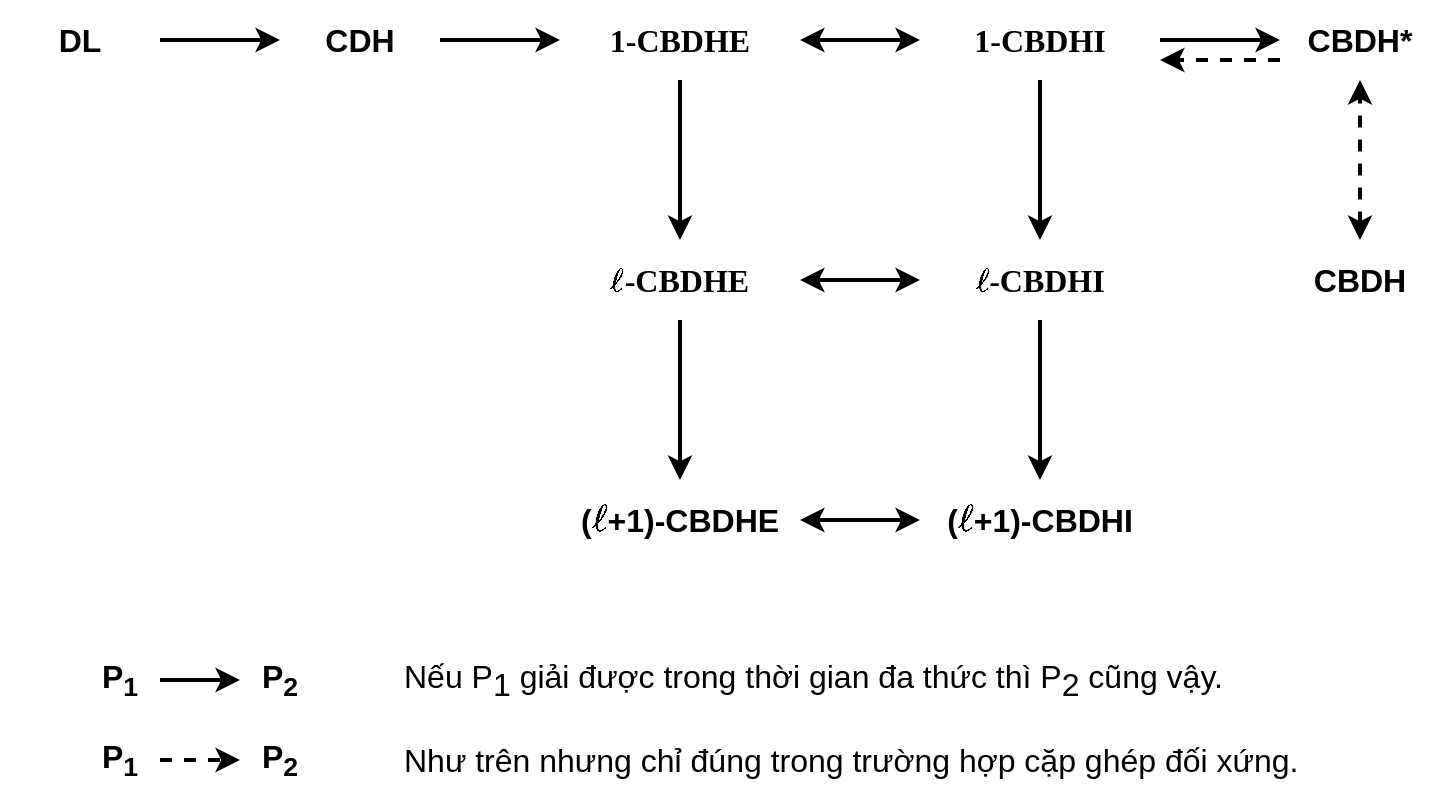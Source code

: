 <mxfile version="10.7.4"><diagram id="Mlw3SG7t6-g59mtkwV-7" name="Page-1"><mxGraphModel dx="1398" dy="781" grid="1" gridSize="10" guides="1" tooltips="1" connect="1" arrows="1" fold="1" page="1" pageScale="1" pageWidth="850" pageHeight="1100" math="1" shadow="0"><root><mxCell id="0"/><mxCell id="1" parent="0"/><mxCell id="oepxpTT8Pn4C3FP96cDV-48" value="" style="edgeStyle=orthogonalEdgeStyle;rounded=0;orthogonalLoop=1;jettySize=auto;html=1;fontFamily=Tahoma;fontSize=16;strokeWidth=2;" parent="1" source="oepxpTT8Pn4C3FP96cDV-1" target="oepxpTT8Pn4C3FP96cDV-7" edge="1"><mxGeometry relative="1" as="geometry"/></mxCell><mxCell id="oepxpTT8Pn4C3FP96cDV-1" value="DL" style="text;html=1;strokeColor=none;fillColor=none;align=center;verticalAlign=middle;whiteSpace=wrap;rounded=0;fontSize=16;fontStyle=1" parent="1" vertex="1"><mxGeometry x="80" y="120" width="80" height="40" as="geometry"/></mxCell><mxCell id="oepxpTT8Pn4C3FP96cDV-4" value="CBDH*" style="text;html=1;strokeColor=none;fillColor=none;align=center;verticalAlign=middle;whiteSpace=wrap;rounded=0;fontSize=16;fontStyle=1" parent="1" vertex="1"><mxGeometry x="720" y="120" width="80" height="40" as="geometry"/></mxCell><mxCell id="oepxpTT8Pn4C3FP96cDV-53" value="" style="edgeStyle=orthogonalEdgeStyle;rounded=0;orthogonalLoop=1;jettySize=auto;html=1;fontFamily=Tahoma;fontSize=16;strokeWidth=2;" parent="1" source="oepxpTT8Pn4C3FP96cDV-5" target="oepxpTT8Pn4C3FP96cDV-6" edge="1"><mxGeometry relative="1" as="geometry"/></mxCell><mxCell id="oepxpTT8Pn4C3FP96cDV-5" value="\(\ell\)-CBDHE" style="text;html=1;strokeColor=none;fillColor=none;align=center;verticalAlign=middle;whiteSpace=wrap;rounded=0;fontSize=16;fontStyle=1;fontFamily=Tahoma;" parent="1" vertex="1"><mxGeometry x="360" y="240" width="120" height="40" as="geometry"/></mxCell><mxCell id="oepxpTT8Pn4C3FP96cDV-6" value="(\(\ell\)+1)-CBDHE" style="text;html=1;strokeColor=none;fillColor=none;align=center;verticalAlign=middle;whiteSpace=wrap;rounded=0;fontSize=16;fontStyle=1" parent="1" vertex="1"><mxGeometry x="360" y="360" width="120" height="40" as="geometry"/></mxCell><mxCell id="oepxpTT8Pn4C3FP96cDV-49" value="" style="edgeStyle=orthogonalEdgeStyle;rounded=0;orthogonalLoop=1;jettySize=auto;html=1;fontFamily=Tahoma;fontSize=16;strokeWidth=2;" parent="1" source="oepxpTT8Pn4C3FP96cDV-7" target="oepxpTT8Pn4C3FP96cDV-27" edge="1"><mxGeometry relative="1" as="geometry"/></mxCell><mxCell id="oepxpTT8Pn4C3FP96cDV-7" value="CDH" style="text;html=1;strokeColor=none;fillColor=none;align=center;verticalAlign=middle;whiteSpace=wrap;rounded=0;fontSize=16;fontStyle=1" parent="1" vertex="1"><mxGeometry x="220" y="120" width="80" height="40" as="geometry"/></mxCell><mxCell id="oepxpTT8Pn4C3FP96cDV-55" value="" style="edgeStyle=orthogonalEdgeStyle;rounded=0;orthogonalLoop=1;jettySize=auto;html=1;fontFamily=Tahoma;fontSize=16;strokeWidth=2;" parent="1" source="oepxpTT8Pn4C3FP96cDV-17" target="oepxpTT8Pn4C3FP96cDV-45" edge="1"><mxGeometry relative="1" as="geometry"/></mxCell><mxCell id="oepxpTT8Pn4C3FP96cDV-17" value="\(\ell\)-CBDHI" style="text;html=1;strokeColor=none;fillColor=none;align=center;verticalAlign=middle;whiteSpace=wrap;rounded=0;fontSize=16;fontStyle=1;fontFamily=Tahoma;" parent="1" vertex="1"><mxGeometry x="540" y="240" width="120" height="40" as="geometry"/></mxCell><mxCell id="oepxpTT8Pn4C3FP96cDV-51" value="" style="edgeStyle=orthogonalEdgeStyle;rounded=0;orthogonalLoop=1;jettySize=auto;html=1;fontFamily=Tahoma;fontSize=16;strokeWidth=2;" parent="1" source="oepxpTT8Pn4C3FP96cDV-27" target="oepxpTT8Pn4C3FP96cDV-5" edge="1"><mxGeometry relative="1" as="geometry"/></mxCell><mxCell id="oepxpTT8Pn4C3FP96cDV-27" value="1-CBDHE" style="text;html=1;strokeColor=none;fillColor=none;align=center;verticalAlign=middle;whiteSpace=wrap;rounded=0;fontSize=16;fontStyle=1;fontFamily=Tahoma;" parent="1" vertex="1"><mxGeometry x="360" y="120" width="120" height="40" as="geometry"/></mxCell><mxCell id="oepxpTT8Pn4C3FP96cDV-52" value="" style="edgeStyle=orthogonalEdgeStyle;rounded=0;orthogonalLoop=1;jettySize=auto;html=1;fontFamily=Tahoma;fontSize=16;strokeWidth=2;" parent="1" source="oepxpTT8Pn4C3FP96cDV-28" target="oepxpTT8Pn4C3FP96cDV-4" edge="1"><mxGeometry relative="1" as="geometry"/></mxCell><mxCell id="oepxpTT8Pn4C3FP96cDV-28" value="1-CBDHI" style="text;html=1;strokeColor=none;fillColor=none;align=center;verticalAlign=middle;whiteSpace=wrap;rounded=0;fontSize=16;fontStyle=1;fontFamily=Tahoma;" parent="1" vertex="1"><mxGeometry x="540" y="120" width="120" height="40" as="geometry"/></mxCell><mxCell id="oepxpTT8Pn4C3FP96cDV-45" value="(\(\ell\)+1)-CBDHI" style="text;html=1;strokeColor=none;fillColor=none;align=center;verticalAlign=middle;whiteSpace=wrap;rounded=0;fontSize=16;fontStyle=1" parent="1" vertex="1"><mxGeometry x="540" y="360" width="120" height="40" as="geometry"/></mxCell><mxCell id="oepxpTT8Pn4C3FP96cDV-56" value="" style="endArrow=classic;startArrow=classic;html=1;fontFamily=Tahoma;fontSize=16;exitX=1;exitY=0.5;exitDx=0;exitDy=0;entryX=0;entryY=0.5;entryDx=0;entryDy=0;strokeWidth=2;" parent="1" source="oepxpTT8Pn4C3FP96cDV-6" target="oepxpTT8Pn4C3FP96cDV-45" edge="1"><mxGeometry width="50" height="50" relative="1" as="geometry"><mxPoint x="500" y="460" as="sourcePoint"/><mxPoint x="550" y="410" as="targetPoint"/></mxGeometry></mxCell><mxCell id="oepxpTT8Pn4C3FP96cDV-57" value="" style="endArrow=classic;startArrow=classic;html=1;fontFamily=Tahoma;fontSize=16;entryX=0;entryY=0.5;entryDx=0;entryDy=0;exitX=1;exitY=0.5;exitDx=0;exitDy=0;strokeWidth=2;" parent="1" source="oepxpTT8Pn4C3FP96cDV-5" target="oepxpTT8Pn4C3FP96cDV-17" edge="1"><mxGeometry width="50" height="50" relative="1" as="geometry"><mxPoint x="250" y="440" as="sourcePoint"/><mxPoint x="300" y="390" as="targetPoint"/></mxGeometry></mxCell><mxCell id="oepxpTT8Pn4C3FP96cDV-59" value="" style="endArrow=classic;html=1;fontFamily=Tahoma;fontSize=16;exitX=0.5;exitY=1;exitDx=0;exitDy=0;entryX=0.5;entryY=0;entryDx=0;entryDy=0;strokeWidth=2;" parent="1" source="oepxpTT8Pn4C3FP96cDV-28" target="oepxpTT8Pn4C3FP96cDV-17" edge="1"><mxGeometry width="50" height="50" relative="1" as="geometry"><mxPoint x="680" y="240" as="sourcePoint"/><mxPoint x="730" y="190" as="targetPoint"/></mxGeometry></mxCell><mxCell id="oepxpTT8Pn4C3FP96cDV-60" value="" style="endArrow=classic;startArrow=classic;html=1;fontFamily=Tahoma;fontSize=16;exitX=1;exitY=0.5;exitDx=0;exitDy=0;entryX=0;entryY=0.5;entryDx=0;entryDy=0;strokeWidth=2;" parent="1" source="oepxpTT8Pn4C3FP96cDV-27" target="oepxpTT8Pn4C3FP96cDV-28" edge="1"><mxGeometry width="50" height="50" relative="1" as="geometry"><mxPoint x="510" y="110" as="sourcePoint"/><mxPoint x="560" y="60" as="targetPoint"/></mxGeometry></mxCell><mxCell id="vINp8BMIkpTQnR-GGV1C-1" value="CBDH" style="text;html=1;strokeColor=none;fillColor=none;align=center;verticalAlign=middle;whiteSpace=wrap;rounded=0;fontSize=16;fontStyle=1" parent="1" vertex="1"><mxGeometry x="720" y="240" width="80" height="40" as="geometry"/></mxCell><mxCell id="vINp8BMIkpTQnR-GGV1C-4" value="" style="endArrow=classic;html=1;dashed=1;entryX=1;entryY=0.75;entryDx=0;entryDy=0;exitX=0;exitY=0.75;exitDx=0;exitDy=0;strokeWidth=2;" parent="1" source="oepxpTT8Pn4C3FP96cDV-4" target="oepxpTT8Pn4C3FP96cDV-28" edge="1"><mxGeometry width="50" height="50" relative="1" as="geometry"><mxPoint x="700" y="340" as="sourcePoint"/><mxPoint x="750" y="290" as="targetPoint"/></mxGeometry></mxCell><mxCell id="vINp8BMIkpTQnR-GGV1C-5" value="" style="endArrow=classic;startArrow=classic;html=1;dashed=1;strokeWidth=2;entryX=0.5;entryY=1;entryDx=0;entryDy=0;exitX=0.5;exitY=0;exitDx=0;exitDy=0;" parent="1" source="vINp8BMIkpTQnR-GGV1C-1" target="oepxpTT8Pn4C3FP96cDV-4" edge="1"><mxGeometry width="50" height="50" relative="1" as="geometry"><mxPoint x="720" y="220" as="sourcePoint"/><mxPoint x="770" y="170" as="targetPoint"/></mxGeometry></mxCell><mxCell id="vINp8BMIkpTQnR-GGV1C-6" value="" style="edgeStyle=orthogonalEdgeStyle;rounded=0;orthogonalLoop=1;jettySize=auto;html=1;fontFamily=Tahoma;fontSize=16;strokeWidth=2;" parent="1" source="vINp8BMIkpTQnR-GGV1C-7" target="vINp8BMIkpTQnR-GGV1C-8" edge="1"><mxGeometry relative="1" as="geometry"/></mxCell><mxCell id="vINp8BMIkpTQnR-GGV1C-7" value="P&lt;sub&gt;1&lt;/sub&gt;" style="text;html=1;strokeColor=none;fillColor=none;align=center;verticalAlign=middle;whiteSpace=wrap;rounded=0;fontSize=16;fontStyle=1" parent="1" vertex="1"><mxGeometry x="120" y="440" width="40" height="40" as="geometry"/></mxCell><mxCell id="vINp8BMIkpTQnR-GGV1C-8" value="P&lt;sub&gt;2&lt;/sub&gt;" style="text;html=1;strokeColor=none;fillColor=none;align=center;verticalAlign=middle;whiteSpace=wrap;rounded=0;fontSize=16;fontStyle=1" parent="1" vertex="1"><mxGeometry x="200" y="440" width="40" height="40" as="geometry"/></mxCell><mxCell id="vINp8BMIkpTQnR-GGV1C-9" value="" style="edgeStyle=orthogonalEdgeStyle;rounded=0;orthogonalLoop=1;jettySize=auto;html=1;fontFamily=Tahoma;fontSize=16;dashed=1;strokeWidth=2;" parent="1" source="vINp8BMIkpTQnR-GGV1C-10" target="vINp8BMIkpTQnR-GGV1C-11" edge="1"><mxGeometry relative="1" as="geometry"/></mxCell><mxCell id="vINp8BMIkpTQnR-GGV1C-10" value="P&lt;sub&gt;1&lt;/sub&gt;" style="text;html=1;strokeColor=none;fillColor=none;align=center;verticalAlign=middle;whiteSpace=wrap;rounded=0;fontSize=16;fontStyle=1" parent="1" vertex="1"><mxGeometry x="120" y="480" width="40" height="40" as="geometry"/></mxCell><mxCell id="vINp8BMIkpTQnR-GGV1C-11" value="P&lt;sub&gt;2&lt;/sub&gt;" style="text;html=1;strokeColor=none;fillColor=none;align=center;verticalAlign=middle;whiteSpace=wrap;rounded=0;fontSize=16;fontStyle=1" parent="1" vertex="1"><mxGeometry x="200" y="480" width="40" height="40" as="geometry"/></mxCell><mxCell id="vINp8BMIkpTQnR-GGV1C-12" value="Nếu P&lt;sub style=&quot;font-size: 16px&quot;&gt;1&lt;/sub&gt; giải được trong thời gian đa thức thì P&lt;sub style=&quot;font-size: 16px&quot;&gt;2&lt;/sub&gt; cũng vậy." style="text;html=1;strokeColor=none;fillColor=none;align=left;verticalAlign=middle;whiteSpace=wrap;rounded=0;fontSize=16;" parent="1" vertex="1"><mxGeometry x="280" y="440" width="480" height="40" as="geometry"/></mxCell><mxCell id="vINp8BMIkpTQnR-GGV1C-13" value="Như trên nhưng chỉ đúng trong trường hợp cặp ghép đối xứng." style="text;html=1;strokeColor=none;fillColor=none;align=left;verticalAlign=middle;whiteSpace=wrap;rounded=0;fontSize=16;" parent="1" vertex="1"><mxGeometry x="280" y="480" width="480" height="40" as="geometry"/></mxCell></root></mxGraphModel></diagram></mxfile>